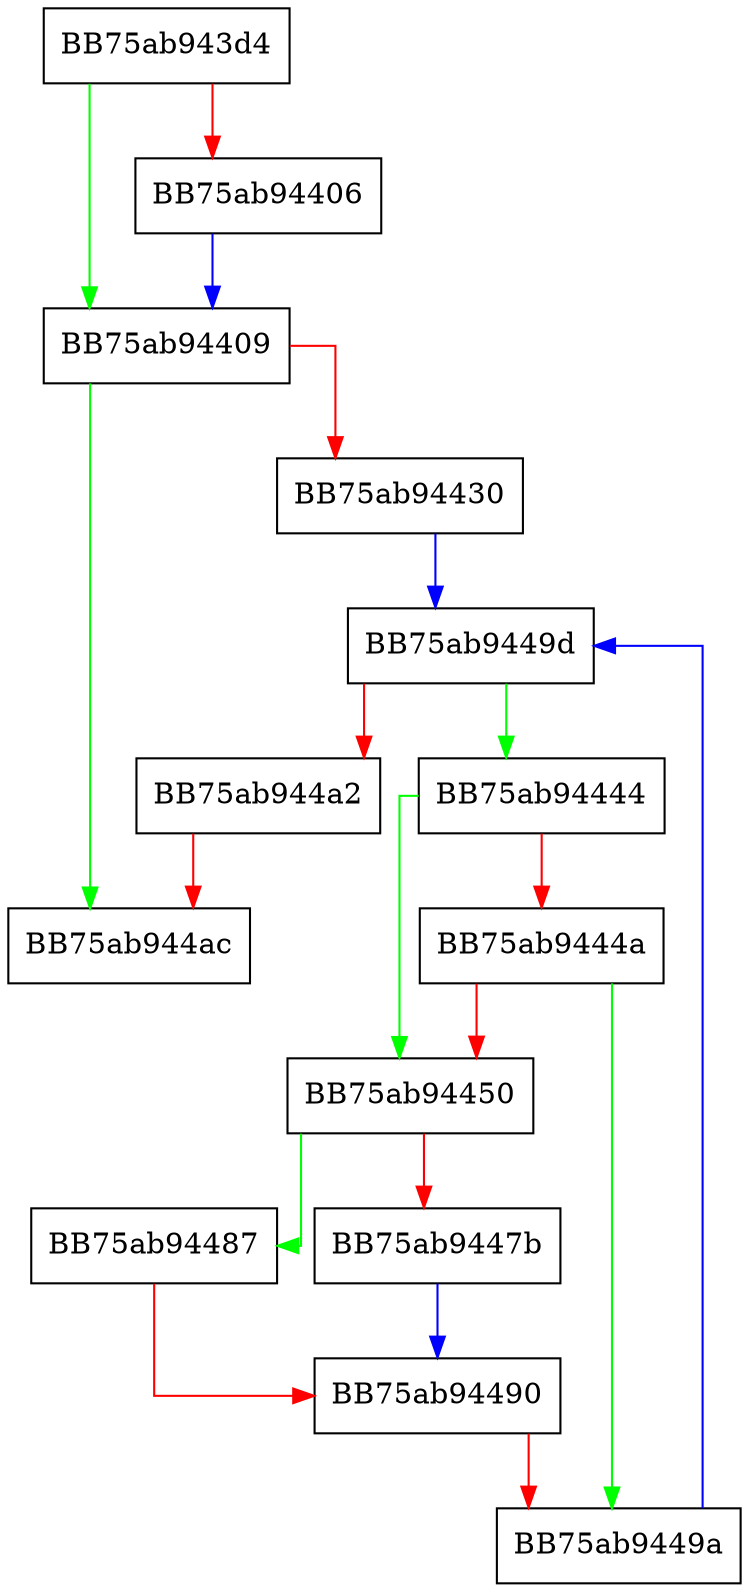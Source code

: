 digraph AddDnsEntry {
  node [shape="box"];
  graph [splines=ortho];
  BB75ab943d4 -> BB75ab94409 [color="green"];
  BB75ab943d4 -> BB75ab94406 [color="red"];
  BB75ab94406 -> BB75ab94409 [color="blue"];
  BB75ab94409 -> BB75ab944ac [color="green"];
  BB75ab94409 -> BB75ab94430 [color="red"];
  BB75ab94430 -> BB75ab9449d [color="blue"];
  BB75ab94444 -> BB75ab94450 [color="green"];
  BB75ab94444 -> BB75ab9444a [color="red"];
  BB75ab9444a -> BB75ab9449a [color="green"];
  BB75ab9444a -> BB75ab94450 [color="red"];
  BB75ab94450 -> BB75ab94487 [color="green"];
  BB75ab94450 -> BB75ab9447b [color="red"];
  BB75ab9447b -> BB75ab94490 [color="blue"];
  BB75ab94487 -> BB75ab94490 [color="red"];
  BB75ab94490 -> BB75ab9449a [color="red"];
  BB75ab9449a -> BB75ab9449d [color="blue"];
  BB75ab9449d -> BB75ab94444 [color="green"];
  BB75ab9449d -> BB75ab944a2 [color="red"];
  BB75ab944a2 -> BB75ab944ac [color="red"];
}